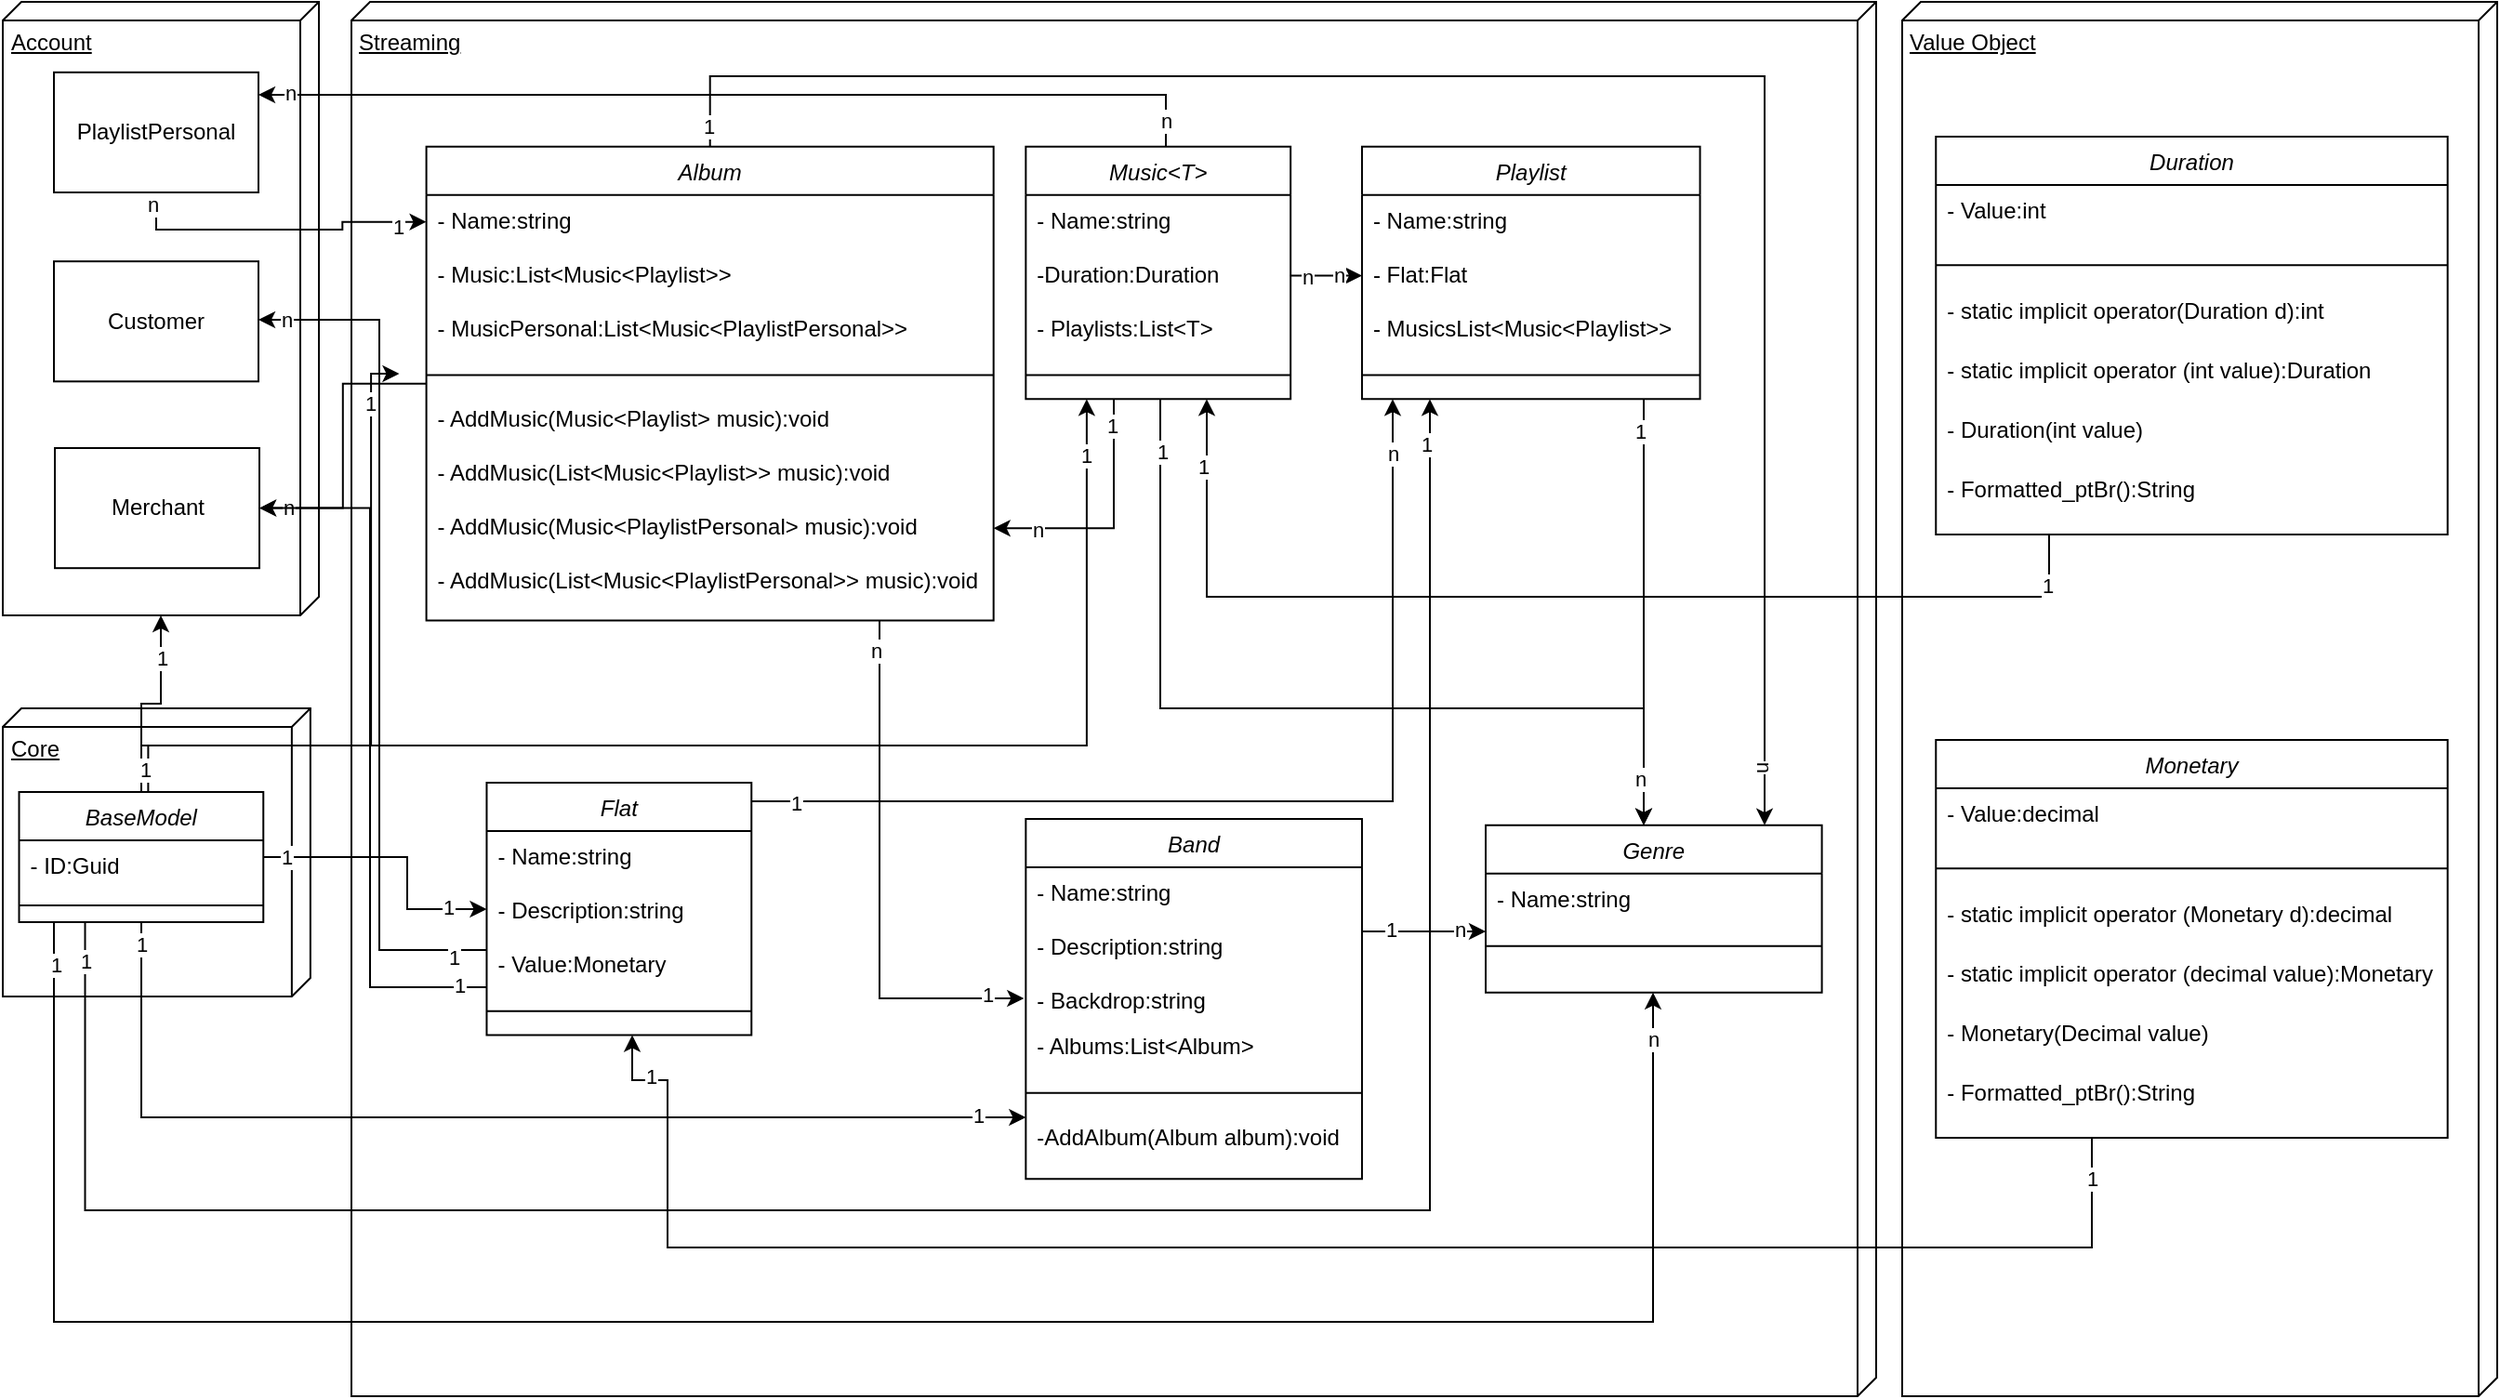 <mxfile version="24.2.2" type="github">
  <diagram name="Página-1" id="oEyC9UfiI3NPHXeDVx-9">
    <mxGraphModel dx="1494" dy="800" grid="1" gridSize="10" guides="1" tooltips="1" connect="1" arrows="1" fold="1" page="1" pageScale="1" pageWidth="1169" pageHeight="827" math="0" shadow="0">
      <root>
        <mxCell id="0" />
        <mxCell id="1" parent="0" />
        <mxCell id="smeWoDBhxwMaDhyixX8N-74" value="" style="group" parent="1" vertex="1" connectable="0">
          <mxGeometry x="1034" y="30" width="320" height="750" as="geometry" />
        </mxCell>
        <mxCell id="smeWoDBhxwMaDhyixX8N-63" value="Value Object" style="verticalAlign=top;align=left;spacingTop=8;spacingLeft=2;spacingRight=12;shape=cube;size=10;direction=south;fontStyle=4;html=1;whiteSpace=wrap;" parent="smeWoDBhxwMaDhyixX8N-74" vertex="1">
          <mxGeometry width="320" height="750.0" as="geometry" />
        </mxCell>
        <mxCell id="smeWoDBhxwMaDhyixX8N-64" value="Duration" style="swimlane;fontStyle=2;align=center;verticalAlign=top;childLayout=stackLayout;horizontal=1;startSize=26;horizontalStack=0;resizeParent=1;resizeLast=0;collapsible=1;marginBottom=0;rounded=0;shadow=0;strokeWidth=1;labelBackgroundColor=default;" parent="smeWoDBhxwMaDhyixX8N-74" vertex="1">
          <mxGeometry x="18.133" y="72.541" width="275.2" height="213.934" as="geometry">
            <mxRectangle x="230" y="140" width="160" height="26" as="alternateBounds" />
          </mxGeometry>
        </mxCell>
        <mxCell id="smeWoDBhxwMaDhyixX8N-65" value="- Value:int" style="text;align=left;verticalAlign=top;spacingLeft=4;spacingRight=4;overflow=hidden;rotatable=0;points=[[0,0.5],[1,0.5]];portConstraint=eastwest;rounded=0;shadow=0;html=0;" parent="smeWoDBhxwMaDhyixX8N-64" vertex="1">
          <mxGeometry y="26" width="275.2" height="31.967" as="geometry" />
        </mxCell>
        <mxCell id="smeWoDBhxwMaDhyixX8N-68" value="" style="line;html=1;strokeWidth=1;align=left;verticalAlign=middle;spacingTop=-1;spacingLeft=3;spacingRight=3;rotatable=0;labelPosition=right;points=[];portConstraint=eastwest;" parent="smeWoDBhxwMaDhyixX8N-64" vertex="1">
          <mxGeometry y="57.967" width="275.2" height="22.131" as="geometry" />
        </mxCell>
        <mxCell id="smeWoDBhxwMaDhyixX8N-69" value="- static implicit operator(Duration d):int" style="text;align=left;verticalAlign=top;spacingLeft=4;spacingRight=4;overflow=hidden;rotatable=0;points=[[0,0.5],[1,0.5]];portConstraint=eastwest;rounded=0;shadow=0;html=0;" parent="smeWoDBhxwMaDhyixX8N-64" vertex="1">
          <mxGeometry y="80.098" width="275.2" height="31.967" as="geometry" />
        </mxCell>
        <mxCell id="smeWoDBhxwMaDhyixX8N-72" value="- static implicit operator (int value):Duration" style="text;align=left;verticalAlign=top;spacingLeft=4;spacingRight=4;overflow=hidden;rotatable=0;points=[[0,0.5],[1,0.5]];portConstraint=eastwest;rounded=0;shadow=0;html=0;" parent="smeWoDBhxwMaDhyixX8N-64" vertex="1">
          <mxGeometry y="112.066" width="275.2" height="31.967" as="geometry" />
        </mxCell>
        <mxCell id="smeWoDBhxwMaDhyixX8N-73" value="- Duration(int value)" style="text;align=left;verticalAlign=top;spacingLeft=4;spacingRight=4;overflow=hidden;rotatable=0;points=[[0,0.5],[1,0.5]];portConstraint=eastwest;rounded=0;shadow=0;html=0;" parent="smeWoDBhxwMaDhyixX8N-64" vertex="1">
          <mxGeometry y="144.033" width="275.2" height="31.967" as="geometry" />
        </mxCell>
        <mxCell id="smeWoDBhxwMaDhyixX8N-71" value="- Formatted_ptBr():String" style="text;align=left;verticalAlign=top;spacingLeft=4;spacingRight=4;overflow=hidden;rotatable=0;points=[[0,0.5],[1,0.5]];portConstraint=eastwest;rounded=0;shadow=0;html=0;" parent="smeWoDBhxwMaDhyixX8N-64" vertex="1">
          <mxGeometry y="176" width="275.2" height="31.967" as="geometry" />
        </mxCell>
        <mxCell id="smeWoDBhxwMaDhyixX8N-85" value="Monetary" style="swimlane;fontStyle=2;align=center;verticalAlign=top;childLayout=stackLayout;horizontal=1;startSize=26;horizontalStack=0;resizeParent=1;resizeLast=0;collapsible=1;marginBottom=0;rounded=0;shadow=0;strokeWidth=1;labelBackgroundColor=default;" parent="smeWoDBhxwMaDhyixX8N-74" vertex="1">
          <mxGeometry x="18.133" y="397.059" width="275.2" height="213.934" as="geometry">
            <mxRectangle x="230" y="140" width="160" height="26" as="alternateBounds" />
          </mxGeometry>
        </mxCell>
        <mxCell id="smeWoDBhxwMaDhyixX8N-86" value="- Value:decimal" style="text;align=left;verticalAlign=top;spacingLeft=4;spacingRight=4;overflow=hidden;rotatable=0;points=[[0,0.5],[1,0.5]];portConstraint=eastwest;rounded=0;shadow=0;html=0;" parent="smeWoDBhxwMaDhyixX8N-85" vertex="1">
          <mxGeometry y="26" width="275.2" height="31.967" as="geometry" />
        </mxCell>
        <mxCell id="smeWoDBhxwMaDhyixX8N-87" value="" style="line;html=1;strokeWidth=1;align=left;verticalAlign=middle;spacingTop=-1;spacingLeft=3;spacingRight=3;rotatable=0;labelPosition=right;points=[];portConstraint=eastwest;" parent="smeWoDBhxwMaDhyixX8N-85" vertex="1">
          <mxGeometry y="57.967" width="275.2" height="22.131" as="geometry" />
        </mxCell>
        <mxCell id="smeWoDBhxwMaDhyixX8N-88" value="- static implicit operator (Monetary d):decimal" style="text;align=left;verticalAlign=top;spacingLeft=4;spacingRight=4;overflow=hidden;rotatable=0;points=[[0,0.5],[1,0.5]];portConstraint=eastwest;rounded=0;shadow=0;html=0;" parent="smeWoDBhxwMaDhyixX8N-85" vertex="1">
          <mxGeometry y="80.098" width="275.2" height="31.967" as="geometry" />
        </mxCell>
        <mxCell id="smeWoDBhxwMaDhyixX8N-89" value="- static implicit operator (decimal value):Monetary" style="text;align=left;verticalAlign=top;spacingLeft=4;spacingRight=4;overflow=hidden;rotatable=0;points=[[0,0.5],[1,0.5]];portConstraint=eastwest;rounded=0;shadow=0;html=0;" parent="smeWoDBhxwMaDhyixX8N-85" vertex="1">
          <mxGeometry y="112.066" width="275.2" height="31.967" as="geometry" />
        </mxCell>
        <mxCell id="smeWoDBhxwMaDhyixX8N-90" value="- Monetary(Decimal value)" style="text;align=left;verticalAlign=top;spacingLeft=4;spacingRight=4;overflow=hidden;rotatable=0;points=[[0,0.5],[1,0.5]];portConstraint=eastwest;rounded=0;shadow=0;html=0;" parent="smeWoDBhxwMaDhyixX8N-85" vertex="1">
          <mxGeometry y="144.033" width="275.2" height="31.967" as="geometry" />
        </mxCell>
        <mxCell id="smeWoDBhxwMaDhyixX8N-91" value="- Formatted_ptBr():String" style="text;align=left;verticalAlign=top;spacingLeft=4;spacingRight=4;overflow=hidden;rotatable=0;points=[[0,0.5],[1,0.5]];portConstraint=eastwest;rounded=0;shadow=0;html=0;" parent="smeWoDBhxwMaDhyixX8N-85" vertex="1">
          <mxGeometry y="176" width="275.2" height="31.967" as="geometry" />
        </mxCell>
        <mxCell id="smeWoDBhxwMaDhyixX8N-28" value="" style="group" parent="1" vertex="1" connectable="0">
          <mxGeometry x="12.5" y="30" width="180" height="330" as="geometry" />
        </mxCell>
        <mxCell id="smeWoDBhxwMaDhyixX8N-25" value="Account" style="verticalAlign=top;align=left;spacingTop=8;spacingLeft=2;spacingRight=12;shape=cube;size=10;direction=south;fontStyle=4;html=1;whiteSpace=wrap;" parent="smeWoDBhxwMaDhyixX8N-28" vertex="1">
          <mxGeometry width="170" height="330" as="geometry" />
        </mxCell>
        <mxCell id="smeWoDBhxwMaDhyixX8N-26" value="Customer" style="html=1;whiteSpace=wrap;" parent="smeWoDBhxwMaDhyixX8N-28" vertex="1">
          <mxGeometry x="27.5" y="139.583" width="110" height="64.583" as="geometry" />
        </mxCell>
        <mxCell id="smeWoDBhxwMaDhyixX8N-27" value="PlaylistPersonal" style="html=1;whiteSpace=wrap;" parent="smeWoDBhxwMaDhyixX8N-28" vertex="1">
          <mxGeometry x="27.5" y="37.917" width="110" height="64.583" as="geometry" />
        </mxCell>
        <mxCell id="smeWoDBhxwMaDhyixX8N-125" value="Merchant" style="html=1;whiteSpace=wrap;" parent="smeWoDBhxwMaDhyixX8N-28" vertex="1">
          <mxGeometry x="28" y="240.003" width="110" height="64.583" as="geometry" />
        </mxCell>
        <mxCell id="smeWoDBhxwMaDhyixX8N-62" value="1" style="group" parent="1" vertex="1" connectable="0">
          <mxGeometry x="200" y="30" width="820" height="750" as="geometry" />
        </mxCell>
        <mxCell id="smeWoDBhxwMaDhyixX8N-23" value="Streaming&lt;br&gt;&lt;br&gt;" style="verticalAlign=top;align=left;spacingTop=8;spacingLeft=2;spacingRight=12;shape=cube;size=10;direction=south;fontStyle=4;html=1;whiteSpace=wrap;" parent="smeWoDBhxwMaDhyixX8N-62" vertex="1">
          <mxGeometry width="820" height="750" as="geometry" />
        </mxCell>
        <mxCell id="oiJqAKb3dmMCB8TSc90F-14" style="edgeStyle=orthogonalEdgeStyle;rounded=0;orthogonalLoop=1;jettySize=auto;html=1;" edge="1" parent="smeWoDBhxwMaDhyixX8N-62" source="smeWoDBhxwMaDhyixX8N-29" target="oiJqAKb3dmMCB8TSc90F-1">
          <mxGeometry relative="1" as="geometry">
            <Array as="points">
              <mxPoint x="193" y="40" />
              <mxPoint x="760" y="40" />
            </Array>
          </mxGeometry>
        </mxCell>
        <mxCell id="oiJqAKb3dmMCB8TSc90F-15" value="n" style="edgeLabel;html=1;align=center;verticalAlign=middle;resizable=0;points=[];rotation=90;" vertex="1" connectable="0" parent="oiJqAKb3dmMCB8TSc90F-14">
          <mxGeometry x="0.937" y="-2" relative="1" as="geometry">
            <mxPoint x="2" as="offset" />
          </mxGeometry>
        </mxCell>
        <mxCell id="oiJqAKb3dmMCB8TSc90F-16" value="1" style="edgeLabel;html=1;align=center;verticalAlign=middle;resizable=0;points=[];" vertex="1" connectable="0" parent="oiJqAKb3dmMCB8TSc90F-14">
          <mxGeometry x="-0.977" y="3" relative="1" as="geometry">
            <mxPoint x="2" as="offset" />
          </mxGeometry>
        </mxCell>
        <mxCell id="smeWoDBhxwMaDhyixX8N-29" value="Album" style="swimlane;fontStyle=2;align=center;verticalAlign=top;childLayout=stackLayout;horizontal=1;startSize=26;horizontalStack=0;resizeParent=1;resizeLast=0;collapsible=1;marginBottom=0;rounded=0;shadow=0;strokeWidth=1;labelBackgroundColor=default;" parent="smeWoDBhxwMaDhyixX8N-62" vertex="1">
          <mxGeometry x="40.294" y="77.903" width="305.053" height="254.855" as="geometry">
            <mxRectangle x="230" y="140" width="160" height="26" as="alternateBounds" />
          </mxGeometry>
        </mxCell>
        <mxCell id="smeWoDBhxwMaDhyixX8N-30" value="- Name:string " style="text;align=left;verticalAlign=top;spacingLeft=4;spacingRight=4;overflow=hidden;rotatable=0;points=[[0,0.5],[1,0.5]];portConstraint=eastwest;rounded=0;shadow=0;html=0;" parent="smeWoDBhxwMaDhyixX8N-29" vertex="1">
          <mxGeometry y="26" width="305.053" height="28.935" as="geometry" />
        </mxCell>
        <mxCell id="smeWoDBhxwMaDhyixX8N-45" value="- Music:List&lt;Music&lt;Playlist&gt;&gt;" style="text;align=left;verticalAlign=top;spacingLeft=4;spacingRight=4;overflow=hidden;rotatable=0;points=[[0,0.5],[1,0.5]];portConstraint=eastwest;rounded=0;shadow=0;html=0;" parent="smeWoDBhxwMaDhyixX8N-29" vertex="1">
          <mxGeometry y="54.935" width="305.053" height="28.935" as="geometry" />
        </mxCell>
        <mxCell id="smeWoDBhxwMaDhyixX8N-48" value="- MusicPersonal:List&lt;Music&lt;PlaylistPersonal&gt;&gt;" style="text;align=left;verticalAlign=top;spacingLeft=4;spacingRight=4;overflow=hidden;rotatable=0;points=[[0,0.5],[1,0.5]];portConstraint=eastwest;rounded=0;shadow=0;html=0;" parent="smeWoDBhxwMaDhyixX8N-29" vertex="1">
          <mxGeometry y="83.871" width="305.053" height="28.935" as="geometry" />
        </mxCell>
        <mxCell id="smeWoDBhxwMaDhyixX8N-31" value="" style="line;html=1;strokeWidth=1;align=left;verticalAlign=middle;spacingTop=-1;spacingLeft=3;spacingRight=3;rotatable=0;labelPosition=right;points=[];portConstraint=eastwest;" parent="smeWoDBhxwMaDhyixX8N-29" vertex="1">
          <mxGeometry y="112.806" width="305.053" height="20.032" as="geometry" />
        </mxCell>
        <mxCell id="smeWoDBhxwMaDhyixX8N-46" value="- AddMusic(Music&lt;Playlist&gt; music):void" style="text;align=left;verticalAlign=top;spacingLeft=4;spacingRight=4;overflow=hidden;rotatable=0;points=[[0,0.5],[1,0.5]];portConstraint=eastwest;rounded=0;shadow=0;html=0;" parent="smeWoDBhxwMaDhyixX8N-29" vertex="1">
          <mxGeometry y="132.839" width="305.053" height="28.935" as="geometry" />
        </mxCell>
        <mxCell id="smeWoDBhxwMaDhyixX8N-49" value="- AddMusic(List&lt;Music&lt;Playlist&gt;&gt; music):void" style="text;align=left;verticalAlign=top;spacingLeft=4;spacingRight=4;overflow=hidden;rotatable=0;points=[[0,0.5],[1,0.5]];portConstraint=eastwest;rounded=0;shadow=0;html=0;" parent="smeWoDBhxwMaDhyixX8N-29" vertex="1">
          <mxGeometry y="161.774" width="305.053" height="28.935" as="geometry" />
        </mxCell>
        <mxCell id="smeWoDBhxwMaDhyixX8N-50" value="- AddMusic(Music&lt;PlaylistPersonal&gt; music):void" style="text;align=left;verticalAlign=top;spacingLeft=4;spacingRight=4;overflow=hidden;rotatable=0;points=[[0,0.5],[1,0.5]];portConstraint=eastwest;rounded=0;shadow=0;html=0;" parent="smeWoDBhxwMaDhyixX8N-29" vertex="1">
          <mxGeometry y="190.71" width="305.053" height="28.935" as="geometry" />
        </mxCell>
        <mxCell id="smeWoDBhxwMaDhyixX8N-47" value="- AddMusic(List&lt;Music&lt;PlaylistPersonal&gt;&gt; music):void" style="text;align=left;verticalAlign=top;spacingLeft=4;spacingRight=4;overflow=hidden;rotatable=0;points=[[0,0.5],[1,0.5]];portConstraint=eastwest;rounded=0;shadow=0;html=0;" parent="smeWoDBhxwMaDhyixX8N-29" vertex="1">
          <mxGeometry y="219.645" width="305.053" height="28.935" as="geometry" />
        </mxCell>
        <mxCell id="oiJqAKb3dmMCB8TSc90F-11" style="edgeStyle=orthogonalEdgeStyle;rounded=0;orthogonalLoop=1;jettySize=auto;html=1;" edge="1" parent="smeWoDBhxwMaDhyixX8N-62" source="smeWoDBhxwMaDhyixX8N-32" target="oiJqAKb3dmMCB8TSc90F-1">
          <mxGeometry relative="1" as="geometry">
            <Array as="points">
              <mxPoint x="600" y="500" />
              <mxPoint x="600" y="500" />
            </Array>
          </mxGeometry>
        </mxCell>
        <mxCell id="oiJqAKb3dmMCB8TSc90F-12" value="1" style="edgeLabel;html=1;align=center;verticalAlign=middle;resizable=0;points=[];" vertex="1" connectable="0" parent="oiJqAKb3dmMCB8TSc90F-11">
          <mxGeometry x="-0.553" y="1" relative="1" as="geometry">
            <mxPoint as="offset" />
          </mxGeometry>
        </mxCell>
        <mxCell id="oiJqAKb3dmMCB8TSc90F-13" value="n" style="edgeLabel;html=1;align=center;verticalAlign=middle;resizable=0;points=[];" vertex="1" connectable="0" parent="oiJqAKb3dmMCB8TSc90F-11">
          <mxGeometry x="0.579" y="1" relative="1" as="geometry">
            <mxPoint as="offset" />
          </mxGeometry>
        </mxCell>
        <mxCell id="smeWoDBhxwMaDhyixX8N-32" value="Band" style="swimlane;fontStyle=2;align=center;verticalAlign=top;childLayout=stackLayout;horizontal=1;startSize=26;horizontalStack=0;resizeParent=1;resizeLast=0;collapsible=1;marginBottom=0;rounded=0;shadow=0;strokeWidth=1;labelBackgroundColor=default;" parent="smeWoDBhxwMaDhyixX8N-62" vertex="1">
          <mxGeometry x="362.679" y="439.516" width="180.795" height="193.645" as="geometry">
            <mxRectangle x="230" y="140" width="160" height="26" as="alternateBounds" />
          </mxGeometry>
        </mxCell>
        <mxCell id="smeWoDBhxwMaDhyixX8N-33" value="- Name:string" style="text;align=left;verticalAlign=top;spacingLeft=4;spacingRight=4;overflow=hidden;rotatable=0;points=[[0,0.5],[1,0.5]];portConstraint=eastwest;rounded=0;shadow=0;html=0;" parent="smeWoDBhxwMaDhyixX8N-32" vertex="1">
          <mxGeometry y="26" width="180.795" height="28.935" as="geometry" />
        </mxCell>
        <mxCell id="smeWoDBhxwMaDhyixX8N-56" value="- Description:string" style="text;align=left;verticalAlign=top;spacingLeft=4;spacingRight=4;overflow=hidden;rotatable=0;points=[[0,0.5],[1,0.5]];portConstraint=eastwest;rounded=0;shadow=0;html=0;" parent="smeWoDBhxwMaDhyixX8N-32" vertex="1">
          <mxGeometry y="54.935" width="180.795" height="28.935" as="geometry" />
        </mxCell>
        <mxCell id="smeWoDBhxwMaDhyixX8N-58" value="- Backdrop:string" style="text;align=left;verticalAlign=top;spacingLeft=4;spacingRight=4;overflow=hidden;rotatable=0;points=[[0,0.5],[1,0.5]];portConstraint=eastwest;rounded=0;shadow=0;html=0;" parent="smeWoDBhxwMaDhyixX8N-32" vertex="1">
          <mxGeometry y="83.871" width="180.795" height="24.484" as="geometry" />
        </mxCell>
        <mxCell id="smeWoDBhxwMaDhyixX8N-57" value="- Albums:List&lt;Album&gt;" style="text;align=left;verticalAlign=top;spacingLeft=4;spacingRight=4;overflow=hidden;rotatable=0;points=[[0,0.5],[1,0.5]];portConstraint=eastwest;rounded=0;shadow=0;html=0;" parent="smeWoDBhxwMaDhyixX8N-32" vertex="1">
          <mxGeometry y="108.355" width="180.795" height="28.935" as="geometry" />
        </mxCell>
        <mxCell id="smeWoDBhxwMaDhyixX8N-34" value="" style="line;html=1;strokeWidth=1;align=left;verticalAlign=middle;spacingTop=-1;spacingLeft=3;spacingRight=3;rotatable=0;labelPosition=right;points=[];portConstraint=eastwest;" parent="smeWoDBhxwMaDhyixX8N-32" vertex="1">
          <mxGeometry y="137.29" width="180.795" height="20.032" as="geometry" />
        </mxCell>
        <mxCell id="smeWoDBhxwMaDhyixX8N-59" value="-AddAlbum(Album album):void" style="text;align=left;verticalAlign=top;spacingLeft=4;spacingRight=4;overflow=hidden;rotatable=0;points=[[0,0.5],[1,0.5]];portConstraint=eastwest;rounded=0;shadow=0;html=0;" parent="smeWoDBhxwMaDhyixX8N-32" vertex="1">
          <mxGeometry y="157.323" width="180.795" height="28.935" as="geometry" />
        </mxCell>
        <mxCell id="smeWoDBhxwMaDhyixX8N-35" value="Flat" style="swimlane;fontStyle=2;align=center;verticalAlign=top;childLayout=stackLayout;horizontal=1;startSize=26;horizontalStack=0;resizeParent=1;resizeLast=0;collapsible=1;marginBottom=0;rounded=0;shadow=0;strokeWidth=1;labelBackgroundColor=default;" parent="smeWoDBhxwMaDhyixX8N-62" vertex="1">
          <mxGeometry x="72.735" y="419.996" width="142.402" height="135.774" as="geometry">
            <mxRectangle x="230" y="140" width="160" height="26" as="alternateBounds" />
          </mxGeometry>
        </mxCell>
        <mxCell id="smeWoDBhxwMaDhyixX8N-36" value="- Name:string" style="text;align=left;verticalAlign=top;spacingLeft=4;spacingRight=4;overflow=hidden;rotatable=0;points=[[0,0.5],[1,0.5]];portConstraint=eastwest;rounded=0;shadow=0;html=0;" parent="smeWoDBhxwMaDhyixX8N-35" vertex="1">
          <mxGeometry y="26" width="142.402" height="28.935" as="geometry" />
        </mxCell>
        <mxCell id="smeWoDBhxwMaDhyixX8N-51" value="- Description:string" style="text;align=left;verticalAlign=top;spacingLeft=4;spacingRight=4;overflow=hidden;rotatable=0;points=[[0,0.5],[1,0.5]];portConstraint=eastwest;rounded=0;shadow=0;html=0;" parent="smeWoDBhxwMaDhyixX8N-35" vertex="1">
          <mxGeometry y="54.935" width="142.402" height="28.935" as="geometry" />
        </mxCell>
        <mxCell id="smeWoDBhxwMaDhyixX8N-52" value="- Value:Monetary" style="text;align=left;verticalAlign=top;spacingLeft=4;spacingRight=4;overflow=hidden;rotatable=0;points=[[0,0.5],[1,0.5]];portConstraint=eastwest;rounded=0;shadow=0;html=0;" parent="smeWoDBhxwMaDhyixX8N-35" vertex="1">
          <mxGeometry y="83.871" width="142.402" height="28.935" as="geometry" />
        </mxCell>
        <mxCell id="smeWoDBhxwMaDhyixX8N-37" value="" style="line;html=1;strokeWidth=1;align=left;verticalAlign=middle;spacingTop=-1;spacingLeft=3;spacingRight=3;rotatable=0;labelPosition=right;points=[];portConstraint=eastwest;" parent="smeWoDBhxwMaDhyixX8N-35" vertex="1">
          <mxGeometry y="112.806" width="142.402" height="20.032" as="geometry" />
        </mxCell>
        <mxCell id="oiJqAKb3dmMCB8TSc90F-20" style="edgeStyle=orthogonalEdgeStyle;rounded=0;orthogonalLoop=1;jettySize=auto;html=1;" edge="1" parent="smeWoDBhxwMaDhyixX8N-62">
          <mxGeometry relative="1" as="geometry">
            <mxPoint x="695" y="213.677" as="sourcePoint" />
            <mxPoint x="695" y="442.88" as="targetPoint" />
            <Array as="points">
              <mxPoint x="695" y="260" />
              <mxPoint x="695" y="260" />
            </Array>
          </mxGeometry>
        </mxCell>
        <mxCell id="oiJqAKb3dmMCB8TSc90F-21" value="1" style="edgeLabel;html=1;align=center;verticalAlign=middle;resizable=0;points=[];" vertex="1" connectable="0" parent="oiJqAKb3dmMCB8TSc90F-20">
          <mxGeometry x="-0.85" y="-2" relative="1" as="geometry">
            <mxPoint as="offset" />
          </mxGeometry>
        </mxCell>
        <mxCell id="smeWoDBhxwMaDhyixX8N-38" value="Playlist" style="swimlane;fontStyle=2;align=center;verticalAlign=top;childLayout=stackLayout;horizontal=1;startSize=26;horizontalStack=0;resizeParent=1;resizeLast=0;collapsible=1;marginBottom=0;rounded=0;shadow=0;strokeWidth=1;labelBackgroundColor=default;" parent="smeWoDBhxwMaDhyixX8N-62" vertex="1">
          <mxGeometry x="543.475" y="77.903" width="181.802" height="135.774" as="geometry">
            <mxRectangle x="230" y="140" width="160" height="26" as="alternateBounds" />
          </mxGeometry>
        </mxCell>
        <mxCell id="smeWoDBhxwMaDhyixX8N-39" value="- Name:string" style="text;align=left;verticalAlign=top;spacingLeft=4;spacingRight=4;overflow=hidden;rotatable=0;points=[[0,0.5],[1,0.5]];portConstraint=eastwest;rounded=0;shadow=0;html=0;" parent="smeWoDBhxwMaDhyixX8N-38" vertex="1">
          <mxGeometry y="26" width="181.802" height="28.935" as="geometry" />
        </mxCell>
        <mxCell id="smeWoDBhxwMaDhyixX8N-60" value="- Flat:Flat" style="text;align=left;verticalAlign=top;spacingLeft=4;spacingRight=4;overflow=hidden;rotatable=0;points=[[0,0.5],[1,0.5]];portConstraint=eastwest;rounded=0;shadow=0;html=0;" parent="smeWoDBhxwMaDhyixX8N-38" vertex="1">
          <mxGeometry y="54.935" width="181.802" height="28.935" as="geometry" />
        </mxCell>
        <mxCell id="smeWoDBhxwMaDhyixX8N-61" value="- MusicsList&lt;Music&lt;Playlist&gt;&gt;" style="text;align=left;verticalAlign=top;spacingLeft=4;spacingRight=4;overflow=hidden;rotatable=0;points=[[0,0.5],[1,0.5]];portConstraint=eastwest;rounded=0;shadow=0;html=0;" parent="smeWoDBhxwMaDhyixX8N-38" vertex="1">
          <mxGeometry y="83.871" width="181.802" height="28.935" as="geometry" />
        </mxCell>
        <mxCell id="smeWoDBhxwMaDhyixX8N-40" value="" style="line;html=1;strokeWidth=1;align=left;verticalAlign=middle;spacingTop=-1;spacingLeft=3;spacingRight=3;rotatable=0;labelPosition=right;points=[];portConstraint=eastwest;" parent="smeWoDBhxwMaDhyixX8N-38" vertex="1">
          <mxGeometry y="112.806" width="181.802" height="20.032" as="geometry" />
        </mxCell>
        <mxCell id="smeWoDBhxwMaDhyixX8N-137" style="edgeStyle=orthogonalEdgeStyle;rounded=0;orthogonalLoop=1;jettySize=auto;html=1;entryX=1;entryY=0.5;entryDx=0;entryDy=0;" parent="smeWoDBhxwMaDhyixX8N-62" source="smeWoDBhxwMaDhyixX8N-41" target="smeWoDBhxwMaDhyixX8N-50" edge="1">
          <mxGeometry relative="1" as="geometry">
            <Array as="points">
              <mxPoint x="410" y="283" />
            </Array>
          </mxGeometry>
        </mxCell>
        <mxCell id="smeWoDBhxwMaDhyixX8N-141" value="n" style="edgeLabel;html=1;align=center;verticalAlign=middle;resizable=0;points=[];" parent="smeWoDBhxwMaDhyixX8N-137" vertex="1" connectable="0">
          <mxGeometry x="0.647" y="1" relative="1" as="geometry">
            <mxPoint as="offset" />
          </mxGeometry>
        </mxCell>
        <mxCell id="smeWoDBhxwMaDhyixX8N-142" value="1" style="edgeLabel;html=1;align=center;verticalAlign=middle;resizable=0;points=[];" parent="smeWoDBhxwMaDhyixX8N-137" vertex="1" connectable="0">
          <mxGeometry x="-0.786" y="3" relative="1" as="geometry">
            <mxPoint x="-4" as="offset" />
          </mxGeometry>
        </mxCell>
        <mxCell id="oiJqAKb3dmMCB8TSc90F-17" style="edgeStyle=orthogonalEdgeStyle;rounded=0;orthogonalLoop=1;jettySize=auto;html=1;" edge="1" parent="smeWoDBhxwMaDhyixX8N-62">
          <mxGeometry relative="1" as="geometry">
            <mxPoint x="435" y="213.677" as="sourcePoint" />
            <mxPoint x="695" y="442.88" as="targetPoint" />
            <Array as="points">
              <mxPoint x="435" y="380" />
              <mxPoint x="695" y="380" />
            </Array>
          </mxGeometry>
        </mxCell>
        <mxCell id="oiJqAKb3dmMCB8TSc90F-18" value="1" style="edgeLabel;html=1;align=center;verticalAlign=middle;resizable=0;points=[];" vertex="1" connectable="0" parent="oiJqAKb3dmMCB8TSc90F-17">
          <mxGeometry x="-0.885" y="1" relative="1" as="geometry">
            <mxPoint as="offset" />
          </mxGeometry>
        </mxCell>
        <mxCell id="oiJqAKb3dmMCB8TSc90F-19" value="n" style="edgeLabel;html=1;align=center;verticalAlign=middle;resizable=0;points=[];" vertex="1" connectable="0" parent="oiJqAKb3dmMCB8TSc90F-17">
          <mxGeometry x="0.899" y="-2" relative="1" as="geometry">
            <mxPoint as="offset" />
          </mxGeometry>
        </mxCell>
        <mxCell id="smeWoDBhxwMaDhyixX8N-41" value="Music&lt;T&gt;" style="swimlane;fontStyle=2;align=center;verticalAlign=top;childLayout=stackLayout;horizontal=1;startSize=26;horizontalStack=0;resizeParent=1;resizeLast=0;collapsible=1;marginBottom=0;rounded=0;shadow=0;strokeWidth=1;labelBackgroundColor=default;" parent="smeWoDBhxwMaDhyixX8N-62" vertex="1">
          <mxGeometry x="362.679" y="77.903" width="142.402" height="135.774" as="geometry">
            <mxRectangle x="230" y="140" width="160" height="26" as="alternateBounds" />
          </mxGeometry>
        </mxCell>
        <mxCell id="smeWoDBhxwMaDhyixX8N-42" value="- Name:string" style="text;align=left;verticalAlign=top;spacingLeft=4;spacingRight=4;overflow=hidden;rotatable=0;points=[[0,0.5],[1,0.5]];portConstraint=eastwest;rounded=0;shadow=0;html=0;" parent="smeWoDBhxwMaDhyixX8N-41" vertex="1">
          <mxGeometry y="26" width="142.402" height="28.935" as="geometry" />
        </mxCell>
        <mxCell id="smeWoDBhxwMaDhyixX8N-53" value="-Duration:Duration" style="text;align=left;verticalAlign=top;spacingLeft=4;spacingRight=4;overflow=hidden;rotatable=0;points=[[0,0.5],[1,0.5]];portConstraint=eastwest;rounded=0;shadow=0;html=0;" parent="smeWoDBhxwMaDhyixX8N-41" vertex="1">
          <mxGeometry y="54.935" width="142.402" height="28.935" as="geometry" />
        </mxCell>
        <mxCell id="smeWoDBhxwMaDhyixX8N-54" value="- Playlists:List&lt;T&gt;" style="text;align=left;verticalAlign=top;spacingLeft=4;spacingRight=4;overflow=hidden;rotatable=0;points=[[0,0.5],[1,0.5]];portConstraint=eastwest;rounded=0;shadow=0;html=0;" parent="smeWoDBhxwMaDhyixX8N-41" vertex="1">
          <mxGeometry y="83.871" width="142.402" height="28.935" as="geometry" />
        </mxCell>
        <mxCell id="smeWoDBhxwMaDhyixX8N-43" value="" style="line;html=1;strokeWidth=1;align=left;verticalAlign=middle;spacingTop=-1;spacingLeft=3;spacingRight=3;rotatable=0;labelPosition=right;points=[];portConstraint=eastwest;" parent="smeWoDBhxwMaDhyixX8N-41" vertex="1">
          <mxGeometry y="112.806" width="142.402" height="20.032" as="geometry" />
        </mxCell>
        <mxCell id="smeWoDBhxwMaDhyixX8N-104" style="edgeStyle=orthogonalEdgeStyle;rounded=0;orthogonalLoop=1;jettySize=auto;html=1;" parent="smeWoDBhxwMaDhyixX8N-62" source="smeWoDBhxwMaDhyixX8N-53" target="smeWoDBhxwMaDhyixX8N-60" edge="1">
          <mxGeometry relative="1" as="geometry" />
        </mxCell>
        <mxCell id="smeWoDBhxwMaDhyixX8N-105" value="n" style="edgeLabel;html=1;align=center;verticalAlign=middle;resizable=0;points=[];" parent="smeWoDBhxwMaDhyixX8N-104" vertex="1" connectable="0">
          <mxGeometry x="-0.426" y="-1" relative="1" as="geometry">
            <mxPoint x="-3" y="-1" as="offset" />
          </mxGeometry>
        </mxCell>
        <mxCell id="smeWoDBhxwMaDhyixX8N-106" value="n" style="edgeLabel;html=1;align=center;verticalAlign=middle;resizable=0;points=[];" parent="smeWoDBhxwMaDhyixX8N-104" vertex="1" connectable="0">
          <mxGeometry x="0.574" y="3" relative="1" as="geometry">
            <mxPoint x="-4" y="2" as="offset" />
          </mxGeometry>
        </mxCell>
        <mxCell id="smeWoDBhxwMaDhyixX8N-110" style="edgeStyle=orthogonalEdgeStyle;rounded=0;orthogonalLoop=1;jettySize=auto;html=1;" parent="smeWoDBhxwMaDhyixX8N-62" source="smeWoDBhxwMaDhyixX8N-35" target="smeWoDBhxwMaDhyixX8N-38" edge="1">
          <mxGeometry relative="1" as="geometry">
            <Array as="points">
              <mxPoint x="560" y="430" />
            </Array>
          </mxGeometry>
        </mxCell>
        <mxCell id="smeWoDBhxwMaDhyixX8N-111" value="1" style="edgeLabel;html=1;align=center;verticalAlign=middle;resizable=0;points=[];" parent="smeWoDBhxwMaDhyixX8N-110" vertex="1" connectable="0">
          <mxGeometry x="-0.916" y="-1" relative="1" as="geometry">
            <mxPoint as="offset" />
          </mxGeometry>
        </mxCell>
        <mxCell id="smeWoDBhxwMaDhyixX8N-112" value="n" style="edgeLabel;html=1;align=center;verticalAlign=middle;resizable=0;points=[];" parent="smeWoDBhxwMaDhyixX8N-110" vertex="1" connectable="0">
          <mxGeometry x="0.898" relative="1" as="geometry">
            <mxPoint as="offset" />
          </mxGeometry>
        </mxCell>
        <mxCell id="smeWoDBhxwMaDhyixX8N-115" style="edgeStyle=orthogonalEdgeStyle;rounded=0;orthogonalLoop=1;jettySize=auto;html=1;" parent="smeWoDBhxwMaDhyixX8N-62" source="smeWoDBhxwMaDhyixX8N-29" edge="1">
          <mxGeometry relative="1" as="geometry">
            <mxPoint x="283.882" y="332.758" as="sourcePoint" />
            <mxPoint x="361.669" y="536" as="targetPoint" />
            <Array as="points">
              <mxPoint x="284" y="536" />
            </Array>
          </mxGeometry>
        </mxCell>
        <mxCell id="smeWoDBhxwMaDhyixX8N-116" value="1" style="edgeLabel;html=1;align=center;verticalAlign=middle;resizable=0;points=[];" parent="smeWoDBhxwMaDhyixX8N-115" vertex="1" connectable="0">
          <mxGeometry x="0.857" y="2" relative="1" as="geometry">
            <mxPoint as="offset" />
          </mxGeometry>
        </mxCell>
        <mxCell id="smeWoDBhxwMaDhyixX8N-117" value="n" style="edgeLabel;html=1;align=center;verticalAlign=middle;resizable=0;points=[];" parent="smeWoDBhxwMaDhyixX8N-115" vertex="1" connectable="0">
          <mxGeometry x="-0.891" y="-4" relative="1" as="geometry">
            <mxPoint x="2" as="offset" />
          </mxGeometry>
        </mxCell>
        <mxCell id="smeWoDBhxwMaDhyixX8N-80" style="edgeStyle=orthogonalEdgeStyle;rounded=0;orthogonalLoop=1;jettySize=auto;html=1;" parent="smeWoDBhxwMaDhyixX8N-62" edge="1" source="smeWoDBhxwMaDhyixX8N-64">
          <mxGeometry relative="1" as="geometry">
            <mxPoint x="912.94" y="259.738" as="sourcePoint" />
            <mxPoint x="459.999" y="213.677" as="targetPoint" />
            <Array as="points">
              <mxPoint x="913" y="320" />
              <mxPoint x="460" y="320" />
            </Array>
          </mxGeometry>
        </mxCell>
        <mxCell id="smeWoDBhxwMaDhyixX8N-83" value="1" style="edgeLabel;html=1;align=center;verticalAlign=middle;resizable=0;points=[];" parent="smeWoDBhxwMaDhyixX8N-80" vertex="1" connectable="0">
          <mxGeometry x="-0.909" y="2" relative="1" as="geometry">
            <mxPoint x="-3" as="offset" />
          </mxGeometry>
        </mxCell>
        <mxCell id="smeWoDBhxwMaDhyixX8N-84" value="1" style="edgeLabel;html=1;align=center;verticalAlign=middle;resizable=0;points=[];" parent="smeWoDBhxwMaDhyixX8N-80" vertex="1" connectable="0">
          <mxGeometry x="0.879" y="-4" relative="1" as="geometry">
            <mxPoint x="-6" as="offset" />
          </mxGeometry>
        </mxCell>
        <mxCell id="oiJqAKb3dmMCB8TSc90F-1" value="Genre" style="swimlane;fontStyle=2;align=center;verticalAlign=top;childLayout=stackLayout;horizontal=1;startSize=26;horizontalStack=0;resizeParent=1;resizeLast=0;collapsible=1;marginBottom=0;rounded=0;shadow=0;strokeWidth=1;labelBackgroundColor=default;" vertex="1" parent="smeWoDBhxwMaDhyixX8N-62">
          <mxGeometry x="610" y="442.88" width="180.8" height="90" as="geometry">
            <mxRectangle x="230" y="140" width="160" height="26" as="alternateBounds" />
          </mxGeometry>
        </mxCell>
        <mxCell id="oiJqAKb3dmMCB8TSc90F-2" value="- Name:string" style="text;align=left;verticalAlign=top;spacingLeft=4;spacingRight=4;overflow=hidden;rotatable=0;points=[[0,0.5],[1,0.5]];portConstraint=eastwest;rounded=0;shadow=0;html=0;" vertex="1" parent="oiJqAKb3dmMCB8TSc90F-1">
          <mxGeometry y="26" width="180.8" height="28.935" as="geometry" />
        </mxCell>
        <mxCell id="oiJqAKb3dmMCB8TSc90F-6" value="" style="line;html=1;strokeWidth=1;align=left;verticalAlign=middle;spacingTop=-1;spacingLeft=3;spacingRight=3;rotatable=0;labelPosition=right;points=[];portConstraint=eastwest;" vertex="1" parent="oiJqAKb3dmMCB8TSc90F-1">
          <mxGeometry y="54.935" width="180.8" height="20.032" as="geometry" />
        </mxCell>
        <mxCell id="smeWoDBhxwMaDhyixX8N-82" value="" style="group" parent="1" vertex="1" connectable="0">
          <mxGeometry x="12.5" y="230" width="767.5" height="450" as="geometry" />
        </mxCell>
        <mxCell id="smeWoDBhxwMaDhyixX8N-24" value="" style="group" parent="smeWoDBhxwMaDhyixX8N-82" vertex="1" connectable="0">
          <mxGeometry y="180" width="165.43" height="155" as="geometry" />
        </mxCell>
        <mxCell id="smeWoDBhxwMaDhyixX8N-1" value="Core&lt;br&gt;" style="verticalAlign=top;align=left;spacingTop=8;spacingLeft=2;spacingRight=12;shape=cube;size=10;direction=south;fontStyle=4;html=1;whiteSpace=wrap;" parent="smeWoDBhxwMaDhyixX8N-24" vertex="1">
          <mxGeometry width="165.43" height="155" as="geometry" />
        </mxCell>
        <mxCell id="smeWoDBhxwMaDhyixX8N-16" value="BaseModel" style="swimlane;fontStyle=2;align=center;verticalAlign=top;childLayout=stackLayout;horizontal=1;startSize=26;horizontalStack=0;resizeParent=1;resizeLast=0;collapsible=1;marginBottom=0;rounded=0;shadow=0;strokeWidth=1;labelBackgroundColor=default;" parent="smeWoDBhxwMaDhyixX8N-24" vertex="1">
          <mxGeometry x="8.758" y="45" width="131.371" height="70" as="geometry">
            <mxRectangle x="230" y="140" width="160" height="26" as="alternateBounds" />
          </mxGeometry>
        </mxCell>
        <mxCell id="smeWoDBhxwMaDhyixX8N-17" value="- ID:Guid" style="text;align=left;verticalAlign=top;spacingLeft=4;spacingRight=4;overflow=hidden;rotatable=0;points=[[0,0.5],[1,0.5]];portConstraint=eastwest;rounded=0;shadow=0;html=0;" parent="smeWoDBhxwMaDhyixX8N-16" vertex="1">
          <mxGeometry y="26" width="131.371" height="26" as="geometry" />
        </mxCell>
        <mxCell id="smeWoDBhxwMaDhyixX8N-18" value="" style="line;html=1;strokeWidth=1;align=left;verticalAlign=middle;spacingTop=-1;spacingLeft=3;spacingRight=3;rotatable=0;labelPosition=right;points=[];portConstraint=eastwest;" parent="smeWoDBhxwMaDhyixX8N-16" vertex="1">
          <mxGeometry y="52" width="131.371" height="18" as="geometry" />
        </mxCell>
        <mxCell id="smeWoDBhxwMaDhyixX8N-76" style="edgeStyle=orthogonalEdgeStyle;rounded=0;orthogonalLoop=1;jettySize=auto;html=1;" parent="smeWoDBhxwMaDhyixX8N-82" edge="1">
          <mxGeometry relative="1" as="geometry">
            <mxPoint x="78.195" y="225" as="sourcePoint" />
            <mxPoint x="213.236" as="targetPoint" />
            <Array as="points">
              <mxPoint x="77.822" y="200" />
              <mxPoint x="198.049" y="200" />
              <mxPoint x="198.049" />
            </Array>
          </mxGeometry>
        </mxCell>
        <mxCell id="smeWoDBhxwMaDhyixX8N-99" value="1" style="edgeLabel;html=1;align=center;verticalAlign=middle;resizable=0;points=[];" parent="smeWoDBhxwMaDhyixX8N-76" vertex="1" connectable="0">
          <mxGeometry x="0.827" y="-1" relative="1" as="geometry">
            <mxPoint x="-2" as="offset" />
          </mxGeometry>
        </mxCell>
        <mxCell id="smeWoDBhxwMaDhyixX8N-77" style="edgeStyle=orthogonalEdgeStyle;rounded=0;orthogonalLoop=1;jettySize=auto;html=1;" parent="smeWoDBhxwMaDhyixX8N-82" source="smeWoDBhxwMaDhyixX8N-16" target="smeWoDBhxwMaDhyixX8N-41" edge="1">
          <mxGeometry relative="1" as="geometry">
            <Array as="points">
              <mxPoint x="74.094" y="200" />
              <mxPoint x="582.964" y="200" />
            </Array>
          </mxGeometry>
        </mxCell>
        <mxCell id="smeWoDBhxwMaDhyixX8N-100" value="1" style="edgeLabel;html=1;align=center;verticalAlign=middle;resizable=0;points=[];" parent="smeWoDBhxwMaDhyixX8N-77" vertex="1" connectable="0">
          <mxGeometry x="0.917" y="1" relative="1" as="geometry">
            <mxPoint as="offset" />
          </mxGeometry>
        </mxCell>
        <mxCell id="smeWoDBhxwMaDhyixX8N-78" style="edgeStyle=orthogonalEdgeStyle;rounded=0;orthogonalLoop=1;jettySize=auto;html=1;" parent="smeWoDBhxwMaDhyixX8N-82" source="smeWoDBhxwMaDhyixX8N-16" target="smeWoDBhxwMaDhyixX8N-32" edge="1">
          <mxGeometry relative="1" as="geometry">
            <Array as="points">
              <mxPoint x="74.094" y="400" />
            </Array>
          </mxGeometry>
        </mxCell>
        <mxCell id="smeWoDBhxwMaDhyixX8N-97" value="1" style="edgeLabel;html=1;align=center;verticalAlign=middle;resizable=0;points=[];" parent="smeWoDBhxwMaDhyixX8N-78" vertex="1" connectable="0">
          <mxGeometry x="-0.959" y="3" relative="1" as="geometry">
            <mxPoint x="-3" as="offset" />
          </mxGeometry>
        </mxCell>
        <mxCell id="smeWoDBhxwMaDhyixX8N-102" value="1" style="edgeLabel;html=1;align=center;verticalAlign=middle;resizable=0;points=[];" parent="smeWoDBhxwMaDhyixX8N-78" vertex="1" connectable="0">
          <mxGeometry x="0.91" y="1" relative="1" as="geometry">
            <mxPoint as="offset" />
          </mxGeometry>
        </mxCell>
        <mxCell id="smeWoDBhxwMaDhyixX8N-79" style="edgeStyle=orthogonalEdgeStyle;rounded=0;orthogonalLoop=1;jettySize=auto;html=1;" parent="smeWoDBhxwMaDhyixX8N-82" source="smeWoDBhxwMaDhyixX8N-16" target="smeWoDBhxwMaDhyixX8N-38" edge="1">
          <mxGeometry relative="1" as="geometry">
            <Array as="points">
              <mxPoint x="44.27" y="450" />
              <mxPoint x="767.5" y="450" />
            </Array>
          </mxGeometry>
        </mxCell>
        <mxCell id="smeWoDBhxwMaDhyixX8N-98" value="1" style="edgeLabel;html=1;align=center;verticalAlign=middle;resizable=0;points=[];" parent="smeWoDBhxwMaDhyixX8N-79" vertex="1" connectable="0">
          <mxGeometry x="-0.969" y="2" relative="1" as="geometry">
            <mxPoint x="-2" as="offset" />
          </mxGeometry>
        </mxCell>
        <mxCell id="smeWoDBhxwMaDhyixX8N-101" value="1" style="edgeLabel;html=1;align=center;verticalAlign=middle;resizable=0;points=[];" parent="smeWoDBhxwMaDhyixX8N-79" vertex="1" connectable="0">
          <mxGeometry x="0.964" y="2" relative="1" as="geometry">
            <mxPoint as="offset" />
          </mxGeometry>
        </mxCell>
        <mxCell id="smeWoDBhxwMaDhyixX8N-75" style="edgeStyle=orthogonalEdgeStyle;rounded=0;orthogonalLoop=1;jettySize=auto;html=1;" parent="1" source="smeWoDBhxwMaDhyixX8N-16" target="smeWoDBhxwMaDhyixX8N-35" edge="1">
          <mxGeometry relative="1" as="geometry">
            <mxPoint x="150" y="494" as="sourcePoint" />
            <Array as="points">
              <mxPoint x="230" y="490" />
              <mxPoint x="230" y="518" />
            </Array>
          </mxGeometry>
        </mxCell>
        <mxCell id="smeWoDBhxwMaDhyixX8N-96" value="1" style="edgeLabel;html=1;align=center;verticalAlign=middle;resizable=0;points=[];" parent="smeWoDBhxwMaDhyixX8N-75" vertex="1" connectable="0">
          <mxGeometry x="-0.833" relative="1" as="geometry">
            <mxPoint as="offset" />
          </mxGeometry>
        </mxCell>
        <mxCell id="smeWoDBhxwMaDhyixX8N-103" value="1" style="edgeLabel;html=1;align=center;verticalAlign=middle;resizable=0;points=[];" parent="smeWoDBhxwMaDhyixX8N-75" vertex="1" connectable="0">
          <mxGeometry x="0.586" y="1" relative="1" as="geometry">
            <mxPoint x="10" as="offset" />
          </mxGeometry>
        </mxCell>
        <mxCell id="smeWoDBhxwMaDhyixX8N-92" style="edgeStyle=orthogonalEdgeStyle;rounded=0;orthogonalLoop=1;jettySize=auto;html=1;" parent="1" source="smeWoDBhxwMaDhyixX8N-85" target="smeWoDBhxwMaDhyixX8N-35" edge="1">
          <mxGeometry relative="1" as="geometry">
            <Array as="points">
              <mxPoint x="1136" y="700" />
              <mxPoint x="370" y="700" />
              <mxPoint x="370" y="610" />
              <mxPoint x="351" y="610" />
            </Array>
          </mxGeometry>
        </mxCell>
        <mxCell id="smeWoDBhxwMaDhyixX8N-93" value="1" style="edgeLabel;html=1;align=center;verticalAlign=middle;resizable=0;points=[];" parent="smeWoDBhxwMaDhyixX8N-92" vertex="1" connectable="0">
          <mxGeometry x="0.93" y="-2" relative="1" as="geometry">
            <mxPoint as="offset" />
          </mxGeometry>
        </mxCell>
        <mxCell id="smeWoDBhxwMaDhyixX8N-94" value="1" style="edgeLabel;html=1;align=center;verticalAlign=middle;resizable=0;points=[];" parent="smeWoDBhxwMaDhyixX8N-92" vertex="1" connectable="0">
          <mxGeometry x="-0.955" y="-2" relative="1" as="geometry">
            <mxPoint x="2" as="offset" />
          </mxGeometry>
        </mxCell>
        <mxCell id="smeWoDBhxwMaDhyixX8N-107" style="edgeStyle=orthogonalEdgeStyle;rounded=0;orthogonalLoop=1;jettySize=auto;html=1;" parent="1" source="smeWoDBhxwMaDhyixX8N-41" target="smeWoDBhxwMaDhyixX8N-27" edge="1">
          <mxGeometry relative="1" as="geometry">
            <Array as="points">
              <mxPoint x="638" y="80" />
            </Array>
          </mxGeometry>
        </mxCell>
        <mxCell id="smeWoDBhxwMaDhyixX8N-108" value="n" style="edgeLabel;html=1;align=center;verticalAlign=middle;resizable=0;points=[];" parent="smeWoDBhxwMaDhyixX8N-107" vertex="1" connectable="0">
          <mxGeometry x="0.899" y="-1" relative="1" as="geometry">
            <mxPoint x="-9" as="offset" />
          </mxGeometry>
        </mxCell>
        <mxCell id="smeWoDBhxwMaDhyixX8N-109" value="n" style="edgeLabel;html=1;align=center;verticalAlign=middle;resizable=0;points=[];" parent="smeWoDBhxwMaDhyixX8N-107" vertex="1" connectable="0">
          <mxGeometry x="-0.946" y="-1" relative="1" as="geometry">
            <mxPoint x="-1" as="offset" />
          </mxGeometry>
        </mxCell>
        <mxCell id="smeWoDBhxwMaDhyixX8N-118" style="edgeStyle=orthogonalEdgeStyle;rounded=0;orthogonalLoop=1;jettySize=auto;html=1;" parent="1" source="smeWoDBhxwMaDhyixX8N-35" target="smeWoDBhxwMaDhyixX8N-26" edge="1">
          <mxGeometry relative="1" as="geometry">
            <Array as="points">
              <mxPoint x="215" y="540" />
              <mxPoint x="215" y="201" />
            </Array>
          </mxGeometry>
        </mxCell>
        <mxCell id="smeWoDBhxwMaDhyixX8N-119" value="1" style="edgeLabel;html=1;align=center;verticalAlign=middle;resizable=0;points=[];" parent="smeWoDBhxwMaDhyixX8N-118" vertex="1" connectable="0">
          <mxGeometry x="-0.923" y="4" relative="1" as="geometry">
            <mxPoint as="offset" />
          </mxGeometry>
        </mxCell>
        <mxCell id="smeWoDBhxwMaDhyixX8N-120" value="n" style="edgeLabel;html=1;align=center;verticalAlign=middle;resizable=0;points=[];" parent="smeWoDBhxwMaDhyixX8N-118" vertex="1" connectable="0">
          <mxGeometry x="0.91" y="2" relative="1" as="geometry">
            <mxPoint x="-6" y="-2" as="offset" />
          </mxGeometry>
        </mxCell>
        <mxCell id="smeWoDBhxwMaDhyixX8N-126" style="edgeStyle=orthogonalEdgeStyle;rounded=0;orthogonalLoop=1;jettySize=auto;html=1;entryX=1;entryY=0.5;entryDx=0;entryDy=0;" parent="1" source="smeWoDBhxwMaDhyixX8N-52" target="smeWoDBhxwMaDhyixX8N-125" edge="1">
          <mxGeometry relative="1" as="geometry">
            <Array as="points">
              <mxPoint x="210" y="560" />
              <mxPoint x="210" y="302" />
            </Array>
          </mxGeometry>
        </mxCell>
        <mxCell id="smeWoDBhxwMaDhyixX8N-127" value="1" style="edgeLabel;html=1;align=center;verticalAlign=middle;resizable=0;points=[];" parent="smeWoDBhxwMaDhyixX8N-126" vertex="1" connectable="0">
          <mxGeometry x="-0.922" y="-1" relative="1" as="geometry">
            <mxPoint as="offset" />
          </mxGeometry>
        </mxCell>
        <mxCell id="smeWoDBhxwMaDhyixX8N-128" value="n" style="edgeLabel;html=1;align=center;verticalAlign=middle;resizable=0;points=[];" parent="smeWoDBhxwMaDhyixX8N-126" vertex="1" connectable="0">
          <mxGeometry x="0.897" y="1" relative="1" as="geometry">
            <mxPoint x="-4" y="-2" as="offset" />
          </mxGeometry>
        </mxCell>
        <mxCell id="smeWoDBhxwMaDhyixX8N-129" style="edgeStyle=orthogonalEdgeStyle;rounded=0;orthogonalLoop=1;jettySize=auto;html=1;" parent="1" source="smeWoDBhxwMaDhyixX8N-16" target="smeWoDBhxwMaDhyixX8N-25" edge="1">
          <mxGeometry relative="1" as="geometry" />
        </mxCell>
        <mxCell id="smeWoDBhxwMaDhyixX8N-130" value="1" style="edgeLabel;html=1;align=center;verticalAlign=middle;resizable=0;points=[];" parent="smeWoDBhxwMaDhyixX8N-129" vertex="1" connectable="0">
          <mxGeometry x="0.62" y="-1" relative="1" as="geometry">
            <mxPoint x="-1" y="3" as="offset" />
          </mxGeometry>
        </mxCell>
        <mxCell id="smeWoDBhxwMaDhyixX8N-131" value="1" style="edgeLabel;html=1;align=center;verticalAlign=middle;resizable=0;points=[];" parent="smeWoDBhxwMaDhyixX8N-129" vertex="1" connectable="0">
          <mxGeometry x="-0.76" y="-2" relative="1" as="geometry">
            <mxPoint as="offset" />
          </mxGeometry>
        </mxCell>
        <mxCell id="smeWoDBhxwMaDhyixX8N-133" value="" style="edgeStyle=orthogonalEdgeStyle;rounded=0;orthogonalLoop=1;jettySize=auto;html=1;" parent="1" source="smeWoDBhxwMaDhyixX8N-29" target="smeWoDBhxwMaDhyixX8N-125" edge="1">
          <mxGeometry relative="1" as="geometry" />
        </mxCell>
        <mxCell id="smeWoDBhxwMaDhyixX8N-134" style="edgeStyle=orthogonalEdgeStyle;rounded=0;orthogonalLoop=1;jettySize=auto;html=1;" parent="1" source="smeWoDBhxwMaDhyixX8N-27" target="smeWoDBhxwMaDhyixX8N-30" edge="1">
          <mxGeometry relative="1" as="geometry" />
        </mxCell>
        <mxCell id="smeWoDBhxwMaDhyixX8N-135" value="1" style="edgeLabel;html=1;align=center;verticalAlign=middle;resizable=0;points=[];" parent="smeWoDBhxwMaDhyixX8N-134" vertex="1" connectable="0">
          <mxGeometry x="0.819" y="-2" relative="1" as="geometry">
            <mxPoint as="offset" />
          </mxGeometry>
        </mxCell>
        <mxCell id="smeWoDBhxwMaDhyixX8N-136" value="n" style="edgeLabel;html=1;align=center;verticalAlign=middle;resizable=0;points=[];" parent="smeWoDBhxwMaDhyixX8N-134" vertex="1" connectable="0">
          <mxGeometry x="-0.911" y="-2" relative="1" as="geometry">
            <mxPoint y="-1" as="offset" />
          </mxGeometry>
        </mxCell>
        <mxCell id="oiJqAKb3dmMCB8TSc90F-8" style="edgeStyle=orthogonalEdgeStyle;rounded=0;orthogonalLoop=1;jettySize=auto;html=1;" edge="1" parent="1" source="smeWoDBhxwMaDhyixX8N-16" target="oiJqAKb3dmMCB8TSc90F-1">
          <mxGeometry relative="1" as="geometry">
            <Array as="points">
              <mxPoint x="40" y="740" />
              <mxPoint x="900" y="740" />
            </Array>
          </mxGeometry>
        </mxCell>
        <mxCell id="oiJqAKb3dmMCB8TSc90F-9" value="1" style="edgeLabel;html=1;align=center;verticalAlign=middle;resizable=0;points=[];" vertex="1" connectable="0" parent="oiJqAKb3dmMCB8TSc90F-8">
          <mxGeometry x="-0.963" y="1" relative="1" as="geometry">
            <mxPoint as="offset" />
          </mxGeometry>
        </mxCell>
        <mxCell id="oiJqAKb3dmMCB8TSc90F-10" value="n" style="edgeLabel;html=1;align=center;verticalAlign=middle;resizable=0;points=[];" vertex="1" connectable="0" parent="oiJqAKb3dmMCB8TSc90F-8">
          <mxGeometry x="0.96" relative="1" as="geometry">
            <mxPoint as="offset" />
          </mxGeometry>
        </mxCell>
      </root>
    </mxGraphModel>
  </diagram>
</mxfile>

